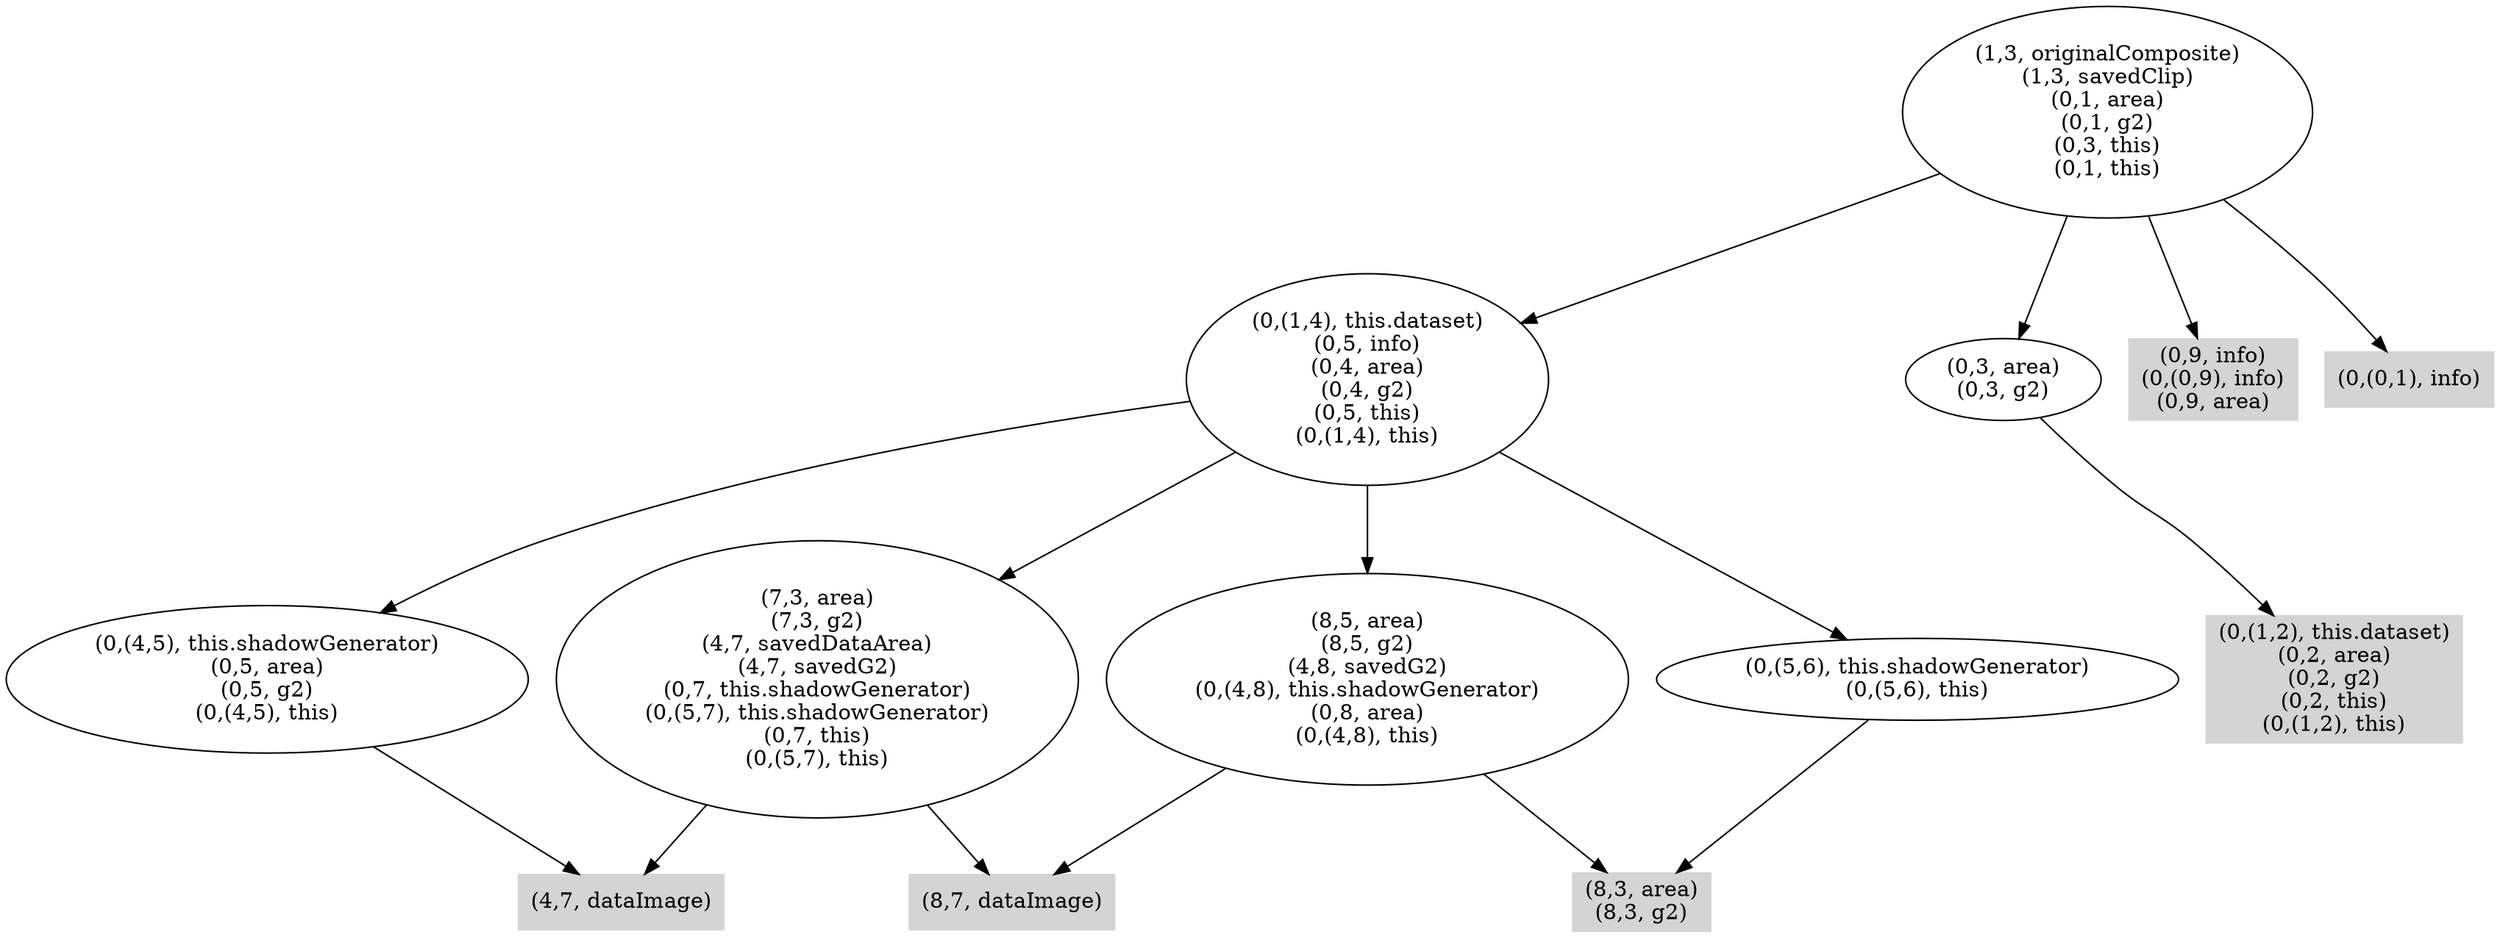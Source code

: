 digraph { 
3456 [shape=box,style=filled,color=".0 .0 .83",label="(8,7, dataImage)"];
3457 [shape=box,style=filled,color=".0 .0 .83",label="(8,3, area)\n(8,3, g2)"];
3458 [label="(8,5, area)\n(8,5, g2)\n(4,8, savedG2)\n(0,(4,8), this.shadowGenerator)\n(0,8, area)\n(0,(4,8), this)"];
3459 [shape=box,style=filled,color=".0 .0 .83",label="(4,7, dataImage)"];
3460 [label="(0,(4,5), this.shadowGenerator)\n(0,5, area)\n(0,5, g2)\n(0,(4,5), this)"];
3461 [label="(7,3, area)\n(7,3, g2)\n(4,7, savedDataArea)\n(4,7, savedG2)\n(0,7, this.shadowGenerator)\n(0,(5,7), this.shadowGenerator)\n(0,7, this)\n(0,(5,7), this)"];
3462 [label="(0,(5,6), this.shadowGenerator)\n(0,(5,6), this)"];
3463 [label="(0,(1,4), this.dataset)\n(0,5, info)\n(0,4, area)\n(0,4, g2)\n(0,5, this)\n(0,(1,4), this)"];
3464 [shape=box,style=filled,color=".0 .0 .83",label="(0,(1,2), this.dataset)\n(0,2, area)\n(0,2, g2)\n(0,2, this)\n(0,(1,2), this)"];
3465 [label="(0,3, area)\n(0,3, g2)"];
3466 [shape=box,style=filled,color=".0 .0 .83",label="(0,9, info)\n(0,(0,9), info)\n(0,9, area)"];
3467 [shape=box,style=filled,color=".0 .0 .83",label="(0,(0,1), info)"];
3468 [label="(1,3, originalComposite)\n(1,3, savedClip)\n(0,1, area)\n(0,1, g2)\n(0,3, this)\n(0,1, this)"];
3458 -> 3456;
3458 -> 3457;
3460 -> 3459;
3461 -> 3456;
3461 -> 3459;
3462 -> 3457;
3463 -> 3458;
3463 -> 3460;
3463 -> 3461;
3463 -> 3462;
3465 -> 3464;
3468 -> 3463;
3468 -> 3465;
3468 -> 3466;
3468 -> 3467;
}